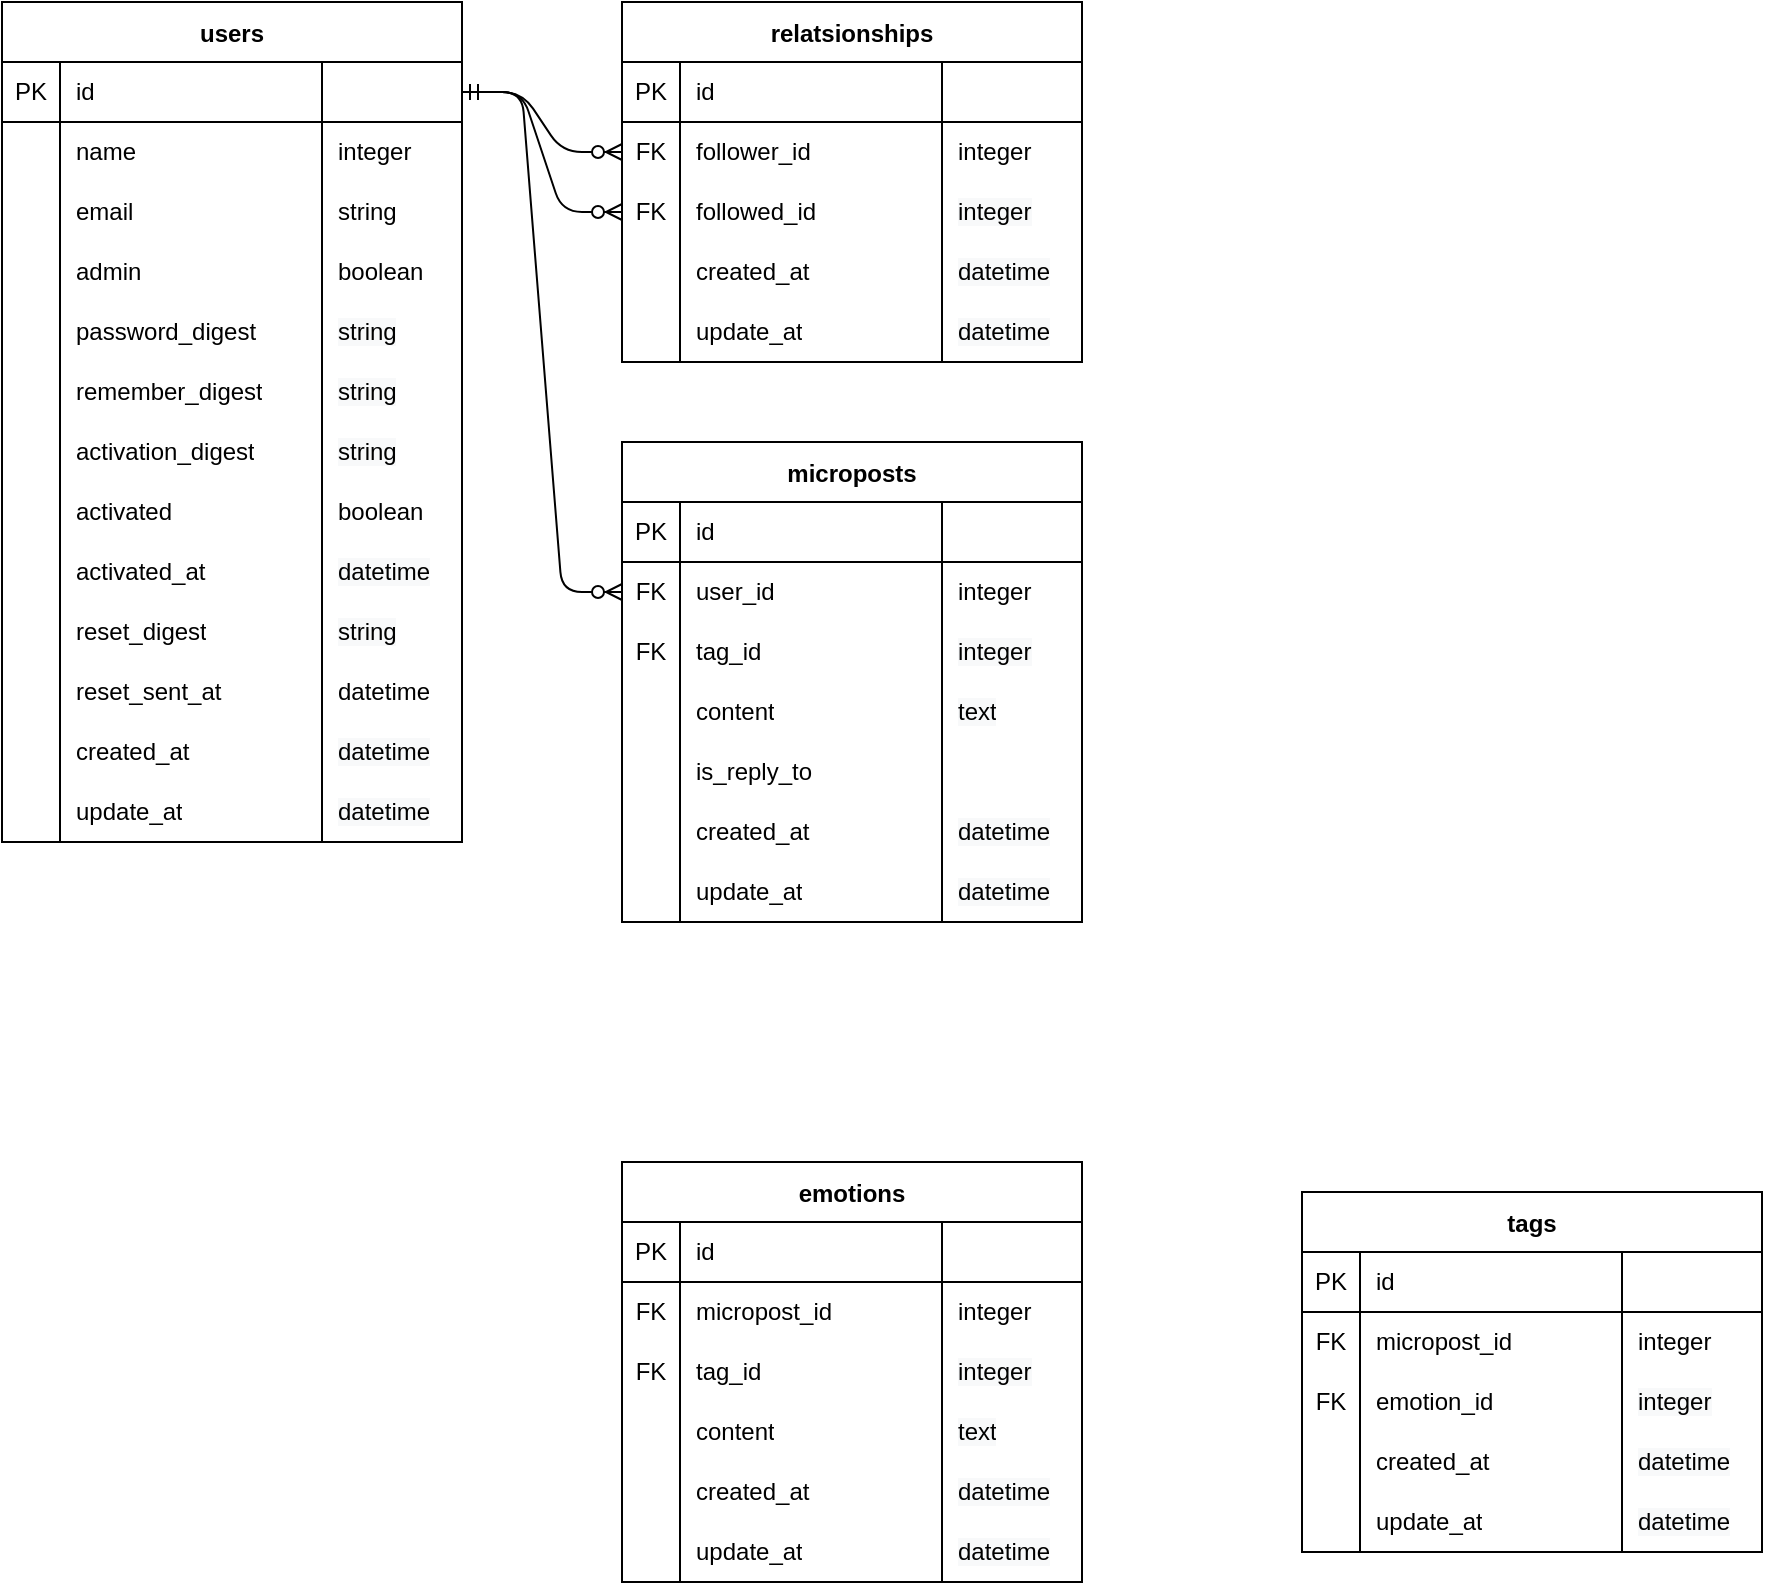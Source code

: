 <mxfile version="15.2.5" type="github">
  <diagram id="C5RBs43oDa-KdzZeNtuy" name="Page-1">
    <mxGraphModel dx="946" dy="614" grid="1" gridSize="10" guides="1" tooltips="1" connect="1" arrows="1" fold="1" page="1" pageScale="1" pageWidth="1600" pageHeight="900" math="0" shadow="0">
      <root>
        <mxCell id="WIyWlLk6GJQsqaUBKTNV-0" />
        <mxCell id="WIyWlLk6GJQsqaUBKTNV-1" parent="WIyWlLk6GJQsqaUBKTNV-0" />
        <mxCell id="iBrmPqQcuPYEzpvfI51Y-0" value="users" style="shape=table;startSize=30;container=1;collapsible=0;childLayout=tableLayout;fixedRows=1;rowLines=0;fontStyle=1;align=center;pointerEvents=1;" parent="WIyWlLk6GJQsqaUBKTNV-1" vertex="1">
          <mxGeometry x="10" y="10" width="230" height="420" as="geometry" />
        </mxCell>
        <mxCell id="iBrmPqQcuPYEzpvfI51Y-1" value="" style="shape=partialRectangle;html=1;whiteSpace=wrap;collapsible=0;dropTarget=0;pointerEvents=1;fillColor=none;top=0;left=0;bottom=1;right=0;points=[[0,0.5],[1,0.5]];portConstraint=eastwest;" parent="iBrmPqQcuPYEzpvfI51Y-0" vertex="1">
          <mxGeometry y="30" width="230" height="30" as="geometry" />
        </mxCell>
        <mxCell id="iBrmPqQcuPYEzpvfI51Y-2" value="PK" style="shape=partialRectangle;html=1;whiteSpace=wrap;connectable=0;fillColor=none;top=0;left=0;bottom=0;right=0;overflow=hidden;pointerEvents=1;" parent="iBrmPqQcuPYEzpvfI51Y-1" vertex="1">
          <mxGeometry width="29" height="30" as="geometry" />
        </mxCell>
        <mxCell id="iBrmPqQcuPYEzpvfI51Y-3" value="id" style="shape=partialRectangle;html=1;whiteSpace=wrap;connectable=0;fillColor=none;top=0;left=0;bottom=0;right=0;align=left;spacingLeft=6;overflow=hidden;pointerEvents=1;" parent="iBrmPqQcuPYEzpvfI51Y-1" vertex="1">
          <mxGeometry x="29" width="131" height="30" as="geometry" />
        </mxCell>
        <mxCell id="iBrmPqQcuPYEzpvfI51Y-53" style="shape=partialRectangle;html=1;whiteSpace=wrap;connectable=0;fillColor=none;top=0;left=0;bottom=0;right=0;align=left;spacingLeft=6;overflow=hidden;pointerEvents=1;" parent="iBrmPqQcuPYEzpvfI51Y-1" vertex="1">
          <mxGeometry x="160" width="70" height="30" as="geometry" />
        </mxCell>
        <mxCell id="iBrmPqQcuPYEzpvfI51Y-4" value="" style="shape=partialRectangle;html=1;whiteSpace=wrap;collapsible=0;dropTarget=0;pointerEvents=1;fillColor=none;top=0;left=0;bottom=0;right=0;points=[[0,0.5],[1,0.5]];portConstraint=eastwest;" parent="iBrmPqQcuPYEzpvfI51Y-0" vertex="1">
          <mxGeometry y="60" width="230" height="30" as="geometry" />
        </mxCell>
        <mxCell id="iBrmPqQcuPYEzpvfI51Y-5" value="" style="shape=partialRectangle;html=1;whiteSpace=wrap;connectable=0;fillColor=none;top=0;left=0;bottom=0;right=0;overflow=hidden;pointerEvents=1;" parent="iBrmPqQcuPYEzpvfI51Y-4" vertex="1">
          <mxGeometry width="29" height="30" as="geometry" />
        </mxCell>
        <mxCell id="iBrmPqQcuPYEzpvfI51Y-6" value="name" style="shape=partialRectangle;html=1;whiteSpace=wrap;connectable=0;fillColor=none;top=0;left=0;bottom=0;right=0;align=left;spacingLeft=6;overflow=hidden;pointerEvents=1;" parent="iBrmPqQcuPYEzpvfI51Y-4" vertex="1">
          <mxGeometry x="29" width="131" height="30" as="geometry" />
        </mxCell>
        <mxCell id="iBrmPqQcuPYEzpvfI51Y-54" value="integer" style="shape=partialRectangle;html=1;whiteSpace=wrap;connectable=0;fillColor=none;top=0;left=0;bottom=0;right=0;align=left;spacingLeft=6;overflow=hidden;pointerEvents=1;" parent="iBrmPqQcuPYEzpvfI51Y-4" vertex="1">
          <mxGeometry x="160" width="70" height="30" as="geometry" />
        </mxCell>
        <mxCell id="iBrmPqQcuPYEzpvfI51Y-7" value="" style="shape=partialRectangle;html=1;whiteSpace=wrap;collapsible=0;dropTarget=0;pointerEvents=1;fillColor=none;top=0;left=0;bottom=0;right=0;points=[[0,0.5],[1,0.5]];portConstraint=eastwest;" parent="iBrmPqQcuPYEzpvfI51Y-0" vertex="1">
          <mxGeometry y="90" width="230" height="30" as="geometry" />
        </mxCell>
        <mxCell id="iBrmPqQcuPYEzpvfI51Y-8" value="" style="shape=partialRectangle;html=1;whiteSpace=wrap;connectable=0;fillColor=none;top=0;left=0;bottom=0;right=0;overflow=hidden;pointerEvents=1;" parent="iBrmPqQcuPYEzpvfI51Y-7" vertex="1">
          <mxGeometry width="29" height="30" as="geometry" />
        </mxCell>
        <mxCell id="iBrmPqQcuPYEzpvfI51Y-9" value="email" style="shape=partialRectangle;html=1;whiteSpace=wrap;connectable=0;fillColor=none;top=0;left=0;bottom=0;right=0;align=left;spacingLeft=6;overflow=hidden;pointerEvents=1;" parent="iBrmPqQcuPYEzpvfI51Y-7" vertex="1">
          <mxGeometry x="29" width="131" height="30" as="geometry" />
        </mxCell>
        <mxCell id="iBrmPqQcuPYEzpvfI51Y-55" value="string" style="shape=partialRectangle;html=1;whiteSpace=wrap;connectable=0;fillColor=none;top=0;left=0;bottom=0;right=0;align=left;spacingLeft=6;overflow=hidden;pointerEvents=1;" parent="iBrmPqQcuPYEzpvfI51Y-7" vertex="1">
          <mxGeometry x="160" width="70" height="30" as="geometry" />
        </mxCell>
        <mxCell id="iBrmPqQcuPYEzpvfI51Y-72" value="" style="shape=partialRectangle;html=1;whiteSpace=wrap;collapsible=0;dropTarget=0;pointerEvents=1;fillColor=none;top=0;left=0;bottom=0;right=0;points=[[0,0.5],[1,0.5]];portConstraint=eastwest;" parent="iBrmPqQcuPYEzpvfI51Y-0" vertex="1">
          <mxGeometry y="120" width="230" height="30" as="geometry" />
        </mxCell>
        <mxCell id="iBrmPqQcuPYEzpvfI51Y-73" value="" style="shape=partialRectangle;html=1;whiteSpace=wrap;connectable=0;fillColor=none;top=0;left=0;bottom=0;right=0;overflow=hidden;pointerEvents=1;" parent="iBrmPqQcuPYEzpvfI51Y-72" vertex="1">
          <mxGeometry width="29" height="30" as="geometry" />
        </mxCell>
        <mxCell id="iBrmPqQcuPYEzpvfI51Y-74" value="admin" style="shape=partialRectangle;html=1;whiteSpace=wrap;connectable=0;fillColor=none;top=0;left=0;bottom=0;right=0;align=left;spacingLeft=6;overflow=hidden;pointerEvents=1;" parent="iBrmPqQcuPYEzpvfI51Y-72" vertex="1">
          <mxGeometry x="29" width="131" height="30" as="geometry" />
        </mxCell>
        <mxCell id="iBrmPqQcuPYEzpvfI51Y-75" value="boolean" style="shape=partialRectangle;html=1;whiteSpace=wrap;connectable=0;fillColor=none;top=0;left=0;bottom=0;right=0;align=left;spacingLeft=6;overflow=hidden;pointerEvents=1;" parent="iBrmPqQcuPYEzpvfI51Y-72" vertex="1">
          <mxGeometry x="160" width="70" height="30" as="geometry" />
        </mxCell>
        <mxCell id="iBrmPqQcuPYEzpvfI51Y-13" value="" style="shape=partialRectangle;html=1;whiteSpace=wrap;collapsible=0;dropTarget=0;pointerEvents=1;fillColor=none;top=0;left=0;bottom=0;right=0;points=[[0,0.5],[1,0.5]];portConstraint=eastwest;" parent="iBrmPqQcuPYEzpvfI51Y-0" vertex="1">
          <mxGeometry y="150" width="230" height="30" as="geometry" />
        </mxCell>
        <mxCell id="iBrmPqQcuPYEzpvfI51Y-14" value="" style="shape=partialRectangle;html=1;whiteSpace=wrap;connectable=0;fillColor=none;top=0;left=0;bottom=0;right=0;overflow=hidden;pointerEvents=1;" parent="iBrmPqQcuPYEzpvfI51Y-13" vertex="1">
          <mxGeometry width="29" height="30" as="geometry" />
        </mxCell>
        <mxCell id="iBrmPqQcuPYEzpvfI51Y-15" value="password_digest" style="shape=partialRectangle;html=1;whiteSpace=wrap;connectable=0;fillColor=none;top=0;left=0;bottom=0;right=0;align=left;spacingLeft=6;overflow=hidden;pointerEvents=1;" parent="iBrmPqQcuPYEzpvfI51Y-13" vertex="1">
          <mxGeometry x="29" width="131" height="30" as="geometry" />
        </mxCell>
        <mxCell id="iBrmPqQcuPYEzpvfI51Y-56" value="&lt;meta charset=&quot;utf-8&quot;&gt;&lt;span style=&quot;color: rgb(0, 0, 0); font-family: helvetica; font-size: 12px; font-style: normal; font-weight: 400; letter-spacing: normal; text-align: left; text-indent: 0px; text-transform: none; word-spacing: 0px; background-color: rgb(248, 249, 250); display: inline; float: none;&quot;&gt;string&lt;/span&gt;" style="shape=partialRectangle;html=1;whiteSpace=wrap;connectable=0;fillColor=none;top=0;left=0;bottom=0;right=0;align=left;spacingLeft=6;overflow=hidden;pointerEvents=1;" parent="iBrmPqQcuPYEzpvfI51Y-13" vertex="1">
          <mxGeometry x="160" width="70" height="30" as="geometry" />
        </mxCell>
        <mxCell id="iBrmPqQcuPYEzpvfI51Y-66" value="" style="shape=partialRectangle;html=1;whiteSpace=wrap;collapsible=0;dropTarget=0;pointerEvents=1;fillColor=none;top=0;left=0;bottom=0;right=0;points=[[0,0.5],[1,0.5]];portConstraint=eastwest;" parent="iBrmPqQcuPYEzpvfI51Y-0" vertex="1">
          <mxGeometry y="180" width="230" height="30" as="geometry" />
        </mxCell>
        <mxCell id="iBrmPqQcuPYEzpvfI51Y-67" value="" style="shape=partialRectangle;html=1;whiteSpace=wrap;connectable=0;fillColor=none;top=0;left=0;bottom=0;right=0;overflow=hidden;pointerEvents=1;" parent="iBrmPqQcuPYEzpvfI51Y-66" vertex="1">
          <mxGeometry width="29" height="30" as="geometry" />
        </mxCell>
        <mxCell id="iBrmPqQcuPYEzpvfI51Y-68" value="remember_digest" style="shape=partialRectangle;html=1;whiteSpace=wrap;connectable=0;fillColor=none;top=0;left=0;bottom=0;right=0;align=left;spacingLeft=6;overflow=hidden;pointerEvents=1;" parent="iBrmPqQcuPYEzpvfI51Y-66" vertex="1">
          <mxGeometry x="29" width="131" height="30" as="geometry" />
        </mxCell>
        <mxCell id="iBrmPqQcuPYEzpvfI51Y-69" value="&lt;meta charset=&quot;utf-8&quot;&gt;&lt;span style=&quot;color: rgb(0, 0, 0); font-family: helvetica; font-size: 12px; font-style: normal; font-weight: 400; letter-spacing: normal; text-align: left; text-indent: 0px; text-transform: none; word-spacing: 0px; background-color: rgb(248, 249, 250); display: inline; float: none;&quot;&gt;string&lt;/span&gt;" style="shape=partialRectangle;html=1;whiteSpace=wrap;connectable=0;fillColor=none;top=0;left=0;bottom=0;right=0;align=left;spacingLeft=6;overflow=hidden;pointerEvents=1;" parent="iBrmPqQcuPYEzpvfI51Y-66" vertex="1">
          <mxGeometry x="160" width="70" height="30" as="geometry" />
        </mxCell>
        <mxCell id="iBrmPqQcuPYEzpvfI51Y-16" value="" style="shape=partialRectangle;html=1;whiteSpace=wrap;collapsible=0;dropTarget=0;pointerEvents=1;fillColor=none;top=0;left=0;bottom=0;right=0;points=[[0,0.5],[1,0.5]];portConstraint=eastwest;" parent="iBrmPqQcuPYEzpvfI51Y-0" vertex="1">
          <mxGeometry y="210" width="230" height="30" as="geometry" />
        </mxCell>
        <mxCell id="iBrmPqQcuPYEzpvfI51Y-17" value="" style="shape=partialRectangle;html=1;whiteSpace=wrap;connectable=0;fillColor=none;top=0;left=0;bottom=0;right=0;overflow=hidden;pointerEvents=1;" parent="iBrmPqQcuPYEzpvfI51Y-16" vertex="1">
          <mxGeometry width="29" height="30" as="geometry" />
        </mxCell>
        <mxCell id="iBrmPqQcuPYEzpvfI51Y-18" value="activation_digest" style="shape=partialRectangle;html=1;whiteSpace=wrap;connectable=0;fillColor=none;top=0;left=0;bottom=0;right=0;align=left;spacingLeft=6;overflow=hidden;pointerEvents=1;" parent="iBrmPqQcuPYEzpvfI51Y-16" vertex="1">
          <mxGeometry x="29" width="131" height="30" as="geometry" />
        </mxCell>
        <mxCell id="iBrmPqQcuPYEzpvfI51Y-59" value="&lt;meta charset=&quot;utf-8&quot;&gt;&lt;span style=&quot;color: rgb(0, 0, 0); font-family: helvetica; font-size: 12px; font-style: normal; font-weight: 400; letter-spacing: normal; text-align: left; text-indent: 0px; text-transform: none; word-spacing: 0px; background-color: rgb(248, 249, 250); display: inline; float: none;&quot;&gt;string&lt;/span&gt;" style="shape=partialRectangle;html=1;whiteSpace=wrap;connectable=0;fillColor=none;top=0;left=0;bottom=0;right=0;align=left;spacingLeft=6;overflow=hidden;pointerEvents=1;" parent="iBrmPqQcuPYEzpvfI51Y-16" vertex="1">
          <mxGeometry x="160" width="70" height="30" as="geometry" />
        </mxCell>
        <mxCell id="iBrmPqQcuPYEzpvfI51Y-22" value="" style="shape=partialRectangle;html=1;whiteSpace=wrap;collapsible=0;dropTarget=0;pointerEvents=1;fillColor=none;top=0;left=0;bottom=0;right=0;points=[[0,0.5],[1,0.5]];portConstraint=eastwest;" parent="iBrmPqQcuPYEzpvfI51Y-0" vertex="1">
          <mxGeometry y="240" width="230" height="30" as="geometry" />
        </mxCell>
        <mxCell id="iBrmPqQcuPYEzpvfI51Y-23" value="" style="shape=partialRectangle;html=1;whiteSpace=wrap;connectable=0;fillColor=none;top=0;left=0;bottom=0;right=0;overflow=hidden;pointerEvents=1;" parent="iBrmPqQcuPYEzpvfI51Y-22" vertex="1">
          <mxGeometry width="29" height="30" as="geometry" />
        </mxCell>
        <mxCell id="iBrmPqQcuPYEzpvfI51Y-24" value="activated" style="shape=partialRectangle;html=1;whiteSpace=wrap;connectable=0;fillColor=none;top=0;left=0;bottom=0;right=0;align=left;spacingLeft=6;overflow=hidden;pointerEvents=1;" parent="iBrmPqQcuPYEzpvfI51Y-22" vertex="1">
          <mxGeometry x="29" width="131" height="30" as="geometry" />
        </mxCell>
        <mxCell id="iBrmPqQcuPYEzpvfI51Y-60" value="boolean" style="shape=partialRectangle;html=1;whiteSpace=wrap;connectable=0;fillColor=none;top=0;left=0;bottom=0;right=0;align=left;spacingLeft=6;overflow=hidden;pointerEvents=1;" parent="iBrmPqQcuPYEzpvfI51Y-22" vertex="1">
          <mxGeometry x="160" width="70" height="30" as="geometry" />
        </mxCell>
        <mxCell id="iBrmPqQcuPYEzpvfI51Y-25" value="" style="shape=partialRectangle;html=1;whiteSpace=wrap;collapsible=0;dropTarget=0;pointerEvents=1;fillColor=none;top=0;left=0;bottom=0;right=0;points=[[0,0.5],[1,0.5]];portConstraint=eastwest;" parent="iBrmPqQcuPYEzpvfI51Y-0" vertex="1">
          <mxGeometry y="270" width="230" height="30" as="geometry" />
        </mxCell>
        <mxCell id="iBrmPqQcuPYEzpvfI51Y-26" value="" style="shape=partialRectangle;html=1;whiteSpace=wrap;connectable=0;fillColor=none;top=0;left=0;bottom=0;right=0;overflow=hidden;pointerEvents=1;" parent="iBrmPqQcuPYEzpvfI51Y-25" vertex="1">
          <mxGeometry width="29" height="30" as="geometry" />
        </mxCell>
        <mxCell id="iBrmPqQcuPYEzpvfI51Y-27" value="activated_at" style="shape=partialRectangle;html=1;whiteSpace=wrap;connectable=0;fillColor=none;top=0;left=0;bottom=0;right=0;align=left;spacingLeft=6;overflow=hidden;pointerEvents=1;" parent="iBrmPqQcuPYEzpvfI51Y-25" vertex="1">
          <mxGeometry x="29" width="131" height="30" as="geometry" />
        </mxCell>
        <mxCell id="iBrmPqQcuPYEzpvfI51Y-61" value="&lt;meta charset=&quot;utf-8&quot;&gt;&lt;span style=&quot;color: rgb(0, 0, 0); font-family: helvetica; font-size: 12px; font-style: normal; font-weight: 400; letter-spacing: normal; text-align: left; text-indent: 0px; text-transform: none; word-spacing: 0px; background-color: rgb(248, 249, 250); display: inline; float: none;&quot;&gt;datetime&lt;/span&gt;" style="shape=partialRectangle;html=1;whiteSpace=wrap;connectable=0;fillColor=none;top=0;left=0;bottom=0;right=0;align=left;spacingLeft=6;overflow=hidden;pointerEvents=1;" parent="iBrmPqQcuPYEzpvfI51Y-25" vertex="1">
          <mxGeometry x="160" width="70" height="30" as="geometry" />
        </mxCell>
        <mxCell id="iBrmPqQcuPYEzpvfI51Y-19" value="" style="shape=partialRectangle;html=1;whiteSpace=wrap;collapsible=0;dropTarget=0;pointerEvents=1;fillColor=none;top=0;left=0;bottom=0;right=0;points=[[0,0.5],[1,0.5]];portConstraint=eastwest;" parent="iBrmPqQcuPYEzpvfI51Y-0" vertex="1">
          <mxGeometry y="300" width="230" height="30" as="geometry" />
        </mxCell>
        <mxCell id="iBrmPqQcuPYEzpvfI51Y-20" value="" style="shape=partialRectangle;html=1;whiteSpace=wrap;connectable=0;fillColor=none;top=0;left=0;bottom=0;right=0;overflow=hidden;pointerEvents=1;" parent="iBrmPqQcuPYEzpvfI51Y-19" vertex="1">
          <mxGeometry width="29" height="30" as="geometry" />
        </mxCell>
        <mxCell id="iBrmPqQcuPYEzpvfI51Y-21" value="reset_digest" style="shape=partialRectangle;html=1;whiteSpace=wrap;connectable=0;fillColor=none;top=0;left=0;bottom=0;right=0;align=left;spacingLeft=6;overflow=hidden;pointerEvents=1;" parent="iBrmPqQcuPYEzpvfI51Y-19" vertex="1">
          <mxGeometry x="29" width="131" height="30" as="geometry" />
        </mxCell>
        <mxCell id="iBrmPqQcuPYEzpvfI51Y-57" value="&lt;meta charset=&quot;utf-8&quot;&gt;&lt;span style=&quot;color: rgb(0, 0, 0); font-family: helvetica; font-size: 12px; font-style: normal; font-weight: 400; letter-spacing: normal; text-align: left; text-indent: 0px; text-transform: none; word-spacing: 0px; background-color: rgb(248, 249, 250); display: inline; float: none;&quot;&gt;string&lt;/span&gt;" style="shape=partialRectangle;html=1;whiteSpace=wrap;connectable=0;fillColor=none;top=0;left=0;bottom=0;right=0;align=left;spacingLeft=6;overflow=hidden;pointerEvents=1;" parent="iBrmPqQcuPYEzpvfI51Y-19" vertex="1">
          <mxGeometry x="160" width="70" height="30" as="geometry" />
        </mxCell>
        <mxCell id="iBrmPqQcuPYEzpvfI51Y-10" value="" style="shape=partialRectangle;html=1;whiteSpace=wrap;collapsible=0;dropTarget=0;pointerEvents=1;fillColor=none;top=0;left=0;bottom=0;right=0;points=[[0,0.5],[1,0.5]];portConstraint=eastwest;" parent="iBrmPqQcuPYEzpvfI51Y-0" vertex="1">
          <mxGeometry y="330" width="230" height="30" as="geometry" />
        </mxCell>
        <mxCell id="iBrmPqQcuPYEzpvfI51Y-11" value="" style="shape=partialRectangle;html=1;whiteSpace=wrap;connectable=0;fillColor=none;top=0;left=0;bottom=0;right=0;overflow=hidden;pointerEvents=1;" parent="iBrmPqQcuPYEzpvfI51Y-10" vertex="1">
          <mxGeometry width="29" height="30" as="geometry" />
        </mxCell>
        <mxCell id="iBrmPqQcuPYEzpvfI51Y-12" value="reset_sent_at" style="shape=partialRectangle;html=1;whiteSpace=wrap;connectable=0;fillColor=none;top=0;left=0;bottom=0;right=0;align=left;spacingLeft=6;overflow=hidden;pointerEvents=1;" parent="iBrmPqQcuPYEzpvfI51Y-10" vertex="1">
          <mxGeometry x="29" width="131" height="30" as="geometry" />
        </mxCell>
        <mxCell id="iBrmPqQcuPYEzpvfI51Y-58" value="datetime" style="shape=partialRectangle;html=1;whiteSpace=wrap;connectable=0;fillColor=none;top=0;left=0;bottom=0;right=0;align=left;spacingLeft=6;overflow=hidden;pointerEvents=1;" parent="iBrmPqQcuPYEzpvfI51Y-10" vertex="1">
          <mxGeometry x="160" width="70" height="30" as="geometry" />
        </mxCell>
        <mxCell id="iBrmPqQcuPYEzpvfI51Y-28" value="" style="shape=partialRectangle;html=1;whiteSpace=wrap;collapsible=0;dropTarget=0;pointerEvents=1;fillColor=none;top=0;left=0;bottom=0;right=0;points=[[0,0.5],[1,0.5]];portConstraint=eastwest;" parent="iBrmPqQcuPYEzpvfI51Y-0" vertex="1">
          <mxGeometry y="360" width="230" height="30" as="geometry" />
        </mxCell>
        <mxCell id="iBrmPqQcuPYEzpvfI51Y-29" value="" style="shape=partialRectangle;html=1;whiteSpace=wrap;connectable=0;fillColor=none;top=0;left=0;bottom=0;right=0;overflow=hidden;pointerEvents=1;" parent="iBrmPqQcuPYEzpvfI51Y-28" vertex="1">
          <mxGeometry width="29" height="30" as="geometry" />
        </mxCell>
        <mxCell id="iBrmPqQcuPYEzpvfI51Y-30" value="created_at" style="shape=partialRectangle;html=1;whiteSpace=wrap;connectable=0;fillColor=none;top=0;left=0;bottom=0;right=0;align=left;spacingLeft=6;overflow=hidden;pointerEvents=1;" parent="iBrmPqQcuPYEzpvfI51Y-28" vertex="1">
          <mxGeometry x="29" width="131" height="30" as="geometry" />
        </mxCell>
        <mxCell id="iBrmPqQcuPYEzpvfI51Y-62" value="&lt;meta charset=&quot;utf-8&quot;&gt;&lt;span style=&quot;color: rgb(0, 0, 0); font-family: helvetica; font-size: 12px; font-style: normal; font-weight: 400; letter-spacing: normal; text-align: left; text-indent: 0px; text-transform: none; word-spacing: 0px; background-color: rgb(248, 249, 250); display: inline; float: none;&quot;&gt;datetime&lt;/span&gt;" style="shape=partialRectangle;html=1;whiteSpace=wrap;connectable=0;fillColor=none;top=0;left=0;bottom=0;right=0;align=left;spacingLeft=6;overflow=hidden;pointerEvents=1;" parent="iBrmPqQcuPYEzpvfI51Y-28" vertex="1">
          <mxGeometry x="160" width="70" height="30" as="geometry" />
        </mxCell>
        <mxCell id="iBrmPqQcuPYEzpvfI51Y-31" value="" style="shape=partialRectangle;html=1;whiteSpace=wrap;collapsible=0;dropTarget=0;pointerEvents=1;fillColor=none;top=0;left=0;bottom=0;right=0;points=[[0,0.5],[1,0.5]];portConstraint=eastwest;" parent="iBrmPqQcuPYEzpvfI51Y-0" vertex="1">
          <mxGeometry y="390" width="230" height="30" as="geometry" />
        </mxCell>
        <mxCell id="iBrmPqQcuPYEzpvfI51Y-32" value="" style="shape=partialRectangle;html=1;whiteSpace=wrap;connectable=0;fillColor=none;top=0;left=0;bottom=0;right=0;overflow=hidden;pointerEvents=1;" parent="iBrmPqQcuPYEzpvfI51Y-31" vertex="1">
          <mxGeometry width="29" height="30" as="geometry" />
        </mxCell>
        <mxCell id="iBrmPqQcuPYEzpvfI51Y-33" value="update_at" style="shape=partialRectangle;html=1;whiteSpace=wrap;connectable=0;fillColor=none;top=0;left=0;bottom=0;right=0;align=left;spacingLeft=6;overflow=hidden;pointerEvents=1;" parent="iBrmPqQcuPYEzpvfI51Y-31" vertex="1">
          <mxGeometry x="29" width="131" height="30" as="geometry" />
        </mxCell>
        <mxCell id="iBrmPqQcuPYEzpvfI51Y-63" value="&lt;meta charset=&quot;utf-8&quot;&gt;&lt;span style=&quot;color: rgb(0, 0, 0); font-family: helvetica; font-size: 12px; font-style: normal; font-weight: 400; letter-spacing: normal; text-align: left; text-indent: 0px; text-transform: none; word-spacing: 0px; background-color: rgb(248, 249, 250); display: inline; float: none;&quot;&gt;datetime&lt;/span&gt;" style="shape=partialRectangle;html=1;whiteSpace=wrap;connectable=0;fillColor=none;top=0;left=0;bottom=0;right=0;align=left;spacingLeft=6;overflow=hidden;pointerEvents=1;" parent="iBrmPqQcuPYEzpvfI51Y-31" vertex="1">
          <mxGeometry x="160" width="70" height="30" as="geometry" />
        </mxCell>
        <mxCell id="iBrmPqQcuPYEzpvfI51Y-76" value="relatsionships" style="shape=table;startSize=30;container=1;collapsible=0;childLayout=tableLayout;fixedRows=1;rowLines=0;fontStyle=1;align=center;pointerEvents=1;" parent="WIyWlLk6GJQsqaUBKTNV-1" vertex="1">
          <mxGeometry x="320" y="10" width="230" height="180" as="geometry" />
        </mxCell>
        <mxCell id="iBrmPqQcuPYEzpvfI51Y-77" value="" style="shape=partialRectangle;html=1;whiteSpace=wrap;collapsible=0;dropTarget=0;pointerEvents=1;fillColor=none;top=0;left=0;bottom=1;right=0;points=[[0,0.5],[1,0.5]];portConstraint=eastwest;" parent="iBrmPqQcuPYEzpvfI51Y-76" vertex="1">
          <mxGeometry y="30" width="230" height="30" as="geometry" />
        </mxCell>
        <mxCell id="iBrmPqQcuPYEzpvfI51Y-78" value="PK" style="shape=partialRectangle;html=1;whiteSpace=wrap;connectable=0;fillColor=none;top=0;left=0;bottom=0;right=0;overflow=hidden;pointerEvents=1;" parent="iBrmPqQcuPYEzpvfI51Y-77" vertex="1">
          <mxGeometry width="29" height="30" as="geometry" />
        </mxCell>
        <mxCell id="iBrmPqQcuPYEzpvfI51Y-79" value="id" style="shape=partialRectangle;html=1;whiteSpace=wrap;connectable=0;fillColor=none;top=0;left=0;bottom=0;right=0;align=left;spacingLeft=6;overflow=hidden;pointerEvents=1;" parent="iBrmPqQcuPYEzpvfI51Y-77" vertex="1">
          <mxGeometry x="29" width="131" height="30" as="geometry" />
        </mxCell>
        <mxCell id="iBrmPqQcuPYEzpvfI51Y-80" style="shape=partialRectangle;html=1;whiteSpace=wrap;connectable=0;fillColor=none;top=0;left=0;bottom=0;right=0;align=left;spacingLeft=6;overflow=hidden;pointerEvents=1;" parent="iBrmPqQcuPYEzpvfI51Y-77" vertex="1">
          <mxGeometry x="160" width="70" height="30" as="geometry" />
        </mxCell>
        <mxCell id="iBrmPqQcuPYEzpvfI51Y-81" value="" style="shape=partialRectangle;html=1;whiteSpace=wrap;collapsible=0;dropTarget=0;pointerEvents=1;fillColor=none;top=0;left=0;bottom=0;right=0;points=[[0,0.5],[1,0.5]];portConstraint=eastwest;" parent="iBrmPqQcuPYEzpvfI51Y-76" vertex="1">
          <mxGeometry y="60" width="230" height="30" as="geometry" />
        </mxCell>
        <mxCell id="iBrmPqQcuPYEzpvfI51Y-82" value="FK" style="shape=partialRectangle;html=1;whiteSpace=wrap;connectable=0;fillColor=none;top=0;left=0;bottom=0;right=0;overflow=hidden;pointerEvents=1;" parent="iBrmPqQcuPYEzpvfI51Y-81" vertex="1">
          <mxGeometry width="29" height="30" as="geometry" />
        </mxCell>
        <mxCell id="iBrmPqQcuPYEzpvfI51Y-83" value="follower_id" style="shape=partialRectangle;html=1;whiteSpace=wrap;connectable=0;fillColor=none;top=0;left=0;bottom=0;right=0;align=left;spacingLeft=6;overflow=hidden;pointerEvents=1;" parent="iBrmPqQcuPYEzpvfI51Y-81" vertex="1">
          <mxGeometry x="29" width="131" height="30" as="geometry" />
        </mxCell>
        <mxCell id="iBrmPqQcuPYEzpvfI51Y-84" value="integer" style="shape=partialRectangle;html=1;whiteSpace=wrap;connectable=0;fillColor=none;top=0;left=0;bottom=0;right=0;align=left;spacingLeft=6;overflow=hidden;pointerEvents=1;" parent="iBrmPqQcuPYEzpvfI51Y-81" vertex="1">
          <mxGeometry x="160" width="70" height="30" as="geometry" />
        </mxCell>
        <mxCell id="iBrmPqQcuPYEzpvfI51Y-85" value="" style="shape=partialRectangle;html=1;whiteSpace=wrap;collapsible=0;dropTarget=0;pointerEvents=1;fillColor=none;top=0;left=0;bottom=0;right=0;points=[[0,0.5],[1,0.5]];portConstraint=eastwest;" parent="iBrmPqQcuPYEzpvfI51Y-76" vertex="1">
          <mxGeometry y="90" width="230" height="30" as="geometry" />
        </mxCell>
        <mxCell id="iBrmPqQcuPYEzpvfI51Y-86" value="FK" style="shape=partialRectangle;html=1;whiteSpace=wrap;connectable=0;fillColor=none;top=0;left=0;bottom=0;right=0;overflow=hidden;pointerEvents=1;" parent="iBrmPqQcuPYEzpvfI51Y-85" vertex="1">
          <mxGeometry width="29" height="30" as="geometry" />
        </mxCell>
        <mxCell id="iBrmPqQcuPYEzpvfI51Y-87" value="followed_id" style="shape=partialRectangle;html=1;whiteSpace=wrap;connectable=0;fillColor=none;top=0;left=0;bottom=0;right=0;align=left;spacingLeft=6;overflow=hidden;pointerEvents=1;" parent="iBrmPqQcuPYEzpvfI51Y-85" vertex="1">
          <mxGeometry x="29" width="131" height="30" as="geometry" />
        </mxCell>
        <mxCell id="iBrmPqQcuPYEzpvfI51Y-88" value="&lt;meta charset=&quot;utf-8&quot;&gt;&lt;span style=&quot;color: rgb(0, 0, 0); font-family: helvetica; font-size: 12px; font-style: normal; font-weight: 400; letter-spacing: normal; text-align: left; text-indent: 0px; text-transform: none; word-spacing: 0px; background-color: rgb(248, 249, 250); display: inline; float: none;&quot;&gt;integer&lt;/span&gt;" style="shape=partialRectangle;html=1;whiteSpace=wrap;connectable=0;fillColor=none;top=0;left=0;bottom=0;right=0;align=left;spacingLeft=6;overflow=hidden;pointerEvents=1;" parent="iBrmPqQcuPYEzpvfI51Y-85" vertex="1">
          <mxGeometry x="160" width="70" height="30" as="geometry" />
        </mxCell>
        <mxCell id="iBrmPqQcuPYEzpvfI51Y-121" value="" style="shape=partialRectangle;html=1;whiteSpace=wrap;collapsible=0;dropTarget=0;pointerEvents=1;fillColor=none;top=0;left=0;bottom=0;right=0;points=[[0,0.5],[1,0.5]];portConstraint=eastwest;" parent="iBrmPqQcuPYEzpvfI51Y-76" vertex="1">
          <mxGeometry y="120" width="230" height="30" as="geometry" />
        </mxCell>
        <mxCell id="iBrmPqQcuPYEzpvfI51Y-122" value="" style="shape=partialRectangle;html=1;whiteSpace=wrap;connectable=0;fillColor=none;top=0;left=0;bottom=0;right=0;overflow=hidden;pointerEvents=1;" parent="iBrmPqQcuPYEzpvfI51Y-121" vertex="1">
          <mxGeometry width="29" height="30" as="geometry" />
        </mxCell>
        <mxCell id="iBrmPqQcuPYEzpvfI51Y-123" value="created_at" style="shape=partialRectangle;html=1;whiteSpace=wrap;connectable=0;fillColor=none;top=0;left=0;bottom=0;right=0;align=left;spacingLeft=6;overflow=hidden;pointerEvents=1;" parent="iBrmPqQcuPYEzpvfI51Y-121" vertex="1">
          <mxGeometry x="29" width="131" height="30" as="geometry" />
        </mxCell>
        <mxCell id="iBrmPqQcuPYEzpvfI51Y-124" value="&lt;meta charset=&quot;utf-8&quot;&gt;&lt;span style=&quot;color: rgb(0, 0, 0); font-family: helvetica; font-size: 12px; font-style: normal; font-weight: 400; letter-spacing: normal; text-align: left; text-indent: 0px; text-transform: none; word-spacing: 0px; background-color: rgb(248, 249, 250); display: inline; float: none;&quot;&gt;datetime&lt;/span&gt;" style="shape=partialRectangle;html=1;whiteSpace=wrap;connectable=0;fillColor=none;top=0;left=0;bottom=0;right=0;align=left;spacingLeft=6;overflow=hidden;pointerEvents=1;" parent="iBrmPqQcuPYEzpvfI51Y-121" vertex="1">
          <mxGeometry x="160" width="70" height="30" as="geometry" />
        </mxCell>
        <mxCell id="iBrmPqQcuPYEzpvfI51Y-125" value="" style="shape=partialRectangle;html=1;whiteSpace=wrap;collapsible=0;dropTarget=0;pointerEvents=1;fillColor=none;top=0;left=0;bottom=0;right=0;points=[[0,0.5],[1,0.5]];portConstraint=eastwest;" parent="iBrmPqQcuPYEzpvfI51Y-76" vertex="1">
          <mxGeometry y="150" width="230" height="30" as="geometry" />
        </mxCell>
        <mxCell id="iBrmPqQcuPYEzpvfI51Y-126" value="" style="shape=partialRectangle;html=1;whiteSpace=wrap;connectable=0;fillColor=none;top=0;left=0;bottom=0;right=0;overflow=hidden;pointerEvents=1;" parent="iBrmPqQcuPYEzpvfI51Y-125" vertex="1">
          <mxGeometry width="29" height="30" as="geometry" />
        </mxCell>
        <mxCell id="iBrmPqQcuPYEzpvfI51Y-127" value="update_at" style="shape=partialRectangle;html=1;whiteSpace=wrap;connectable=0;fillColor=none;top=0;left=0;bottom=0;right=0;align=left;spacingLeft=6;overflow=hidden;pointerEvents=1;" parent="iBrmPqQcuPYEzpvfI51Y-125" vertex="1">
          <mxGeometry x="29" width="131" height="30" as="geometry" />
        </mxCell>
        <mxCell id="iBrmPqQcuPYEzpvfI51Y-128" value="&lt;meta charset=&quot;utf-8&quot;&gt;&lt;span style=&quot;color: rgb(0, 0, 0); font-family: helvetica; font-size: 12px; font-style: normal; font-weight: 400; letter-spacing: normal; text-align: left; text-indent: 0px; text-transform: none; word-spacing: 0px; background-color: rgb(248, 249, 250); display: inline; float: none;&quot;&gt;datetime&lt;/span&gt;" style="shape=partialRectangle;html=1;whiteSpace=wrap;connectable=0;fillColor=none;top=0;left=0;bottom=0;right=0;align=left;spacingLeft=6;overflow=hidden;pointerEvents=1;" parent="iBrmPqQcuPYEzpvfI51Y-125" vertex="1">
          <mxGeometry x="160" width="70" height="30" as="geometry" />
        </mxCell>
        <mxCell id="iBrmPqQcuPYEzpvfI51Y-133" value="microposts" style="shape=table;startSize=30;container=1;collapsible=0;childLayout=tableLayout;fixedRows=1;rowLines=0;fontStyle=1;align=center;pointerEvents=1;" parent="WIyWlLk6GJQsqaUBKTNV-1" vertex="1">
          <mxGeometry x="320" y="230" width="230" height="240" as="geometry" />
        </mxCell>
        <mxCell id="iBrmPqQcuPYEzpvfI51Y-134" value="" style="shape=partialRectangle;html=1;whiteSpace=wrap;collapsible=0;dropTarget=0;pointerEvents=1;fillColor=none;top=0;left=0;bottom=1;right=0;points=[[0,0.5],[1,0.5]];portConstraint=eastwest;" parent="iBrmPqQcuPYEzpvfI51Y-133" vertex="1">
          <mxGeometry y="30" width="230" height="30" as="geometry" />
        </mxCell>
        <mxCell id="iBrmPqQcuPYEzpvfI51Y-135" value="PK" style="shape=partialRectangle;html=1;whiteSpace=wrap;connectable=0;fillColor=none;top=0;left=0;bottom=0;right=0;overflow=hidden;pointerEvents=1;" parent="iBrmPqQcuPYEzpvfI51Y-134" vertex="1">
          <mxGeometry width="29" height="30" as="geometry" />
        </mxCell>
        <mxCell id="iBrmPqQcuPYEzpvfI51Y-136" value="id" style="shape=partialRectangle;html=1;whiteSpace=wrap;connectable=0;fillColor=none;top=0;left=0;bottom=0;right=0;align=left;spacingLeft=6;overflow=hidden;pointerEvents=1;" parent="iBrmPqQcuPYEzpvfI51Y-134" vertex="1">
          <mxGeometry x="29" width="131" height="30" as="geometry" />
        </mxCell>
        <mxCell id="iBrmPqQcuPYEzpvfI51Y-137" style="shape=partialRectangle;html=1;whiteSpace=wrap;connectable=0;fillColor=none;top=0;left=0;bottom=0;right=0;align=left;spacingLeft=6;overflow=hidden;pointerEvents=1;" parent="iBrmPqQcuPYEzpvfI51Y-134" vertex="1">
          <mxGeometry x="160" width="70" height="30" as="geometry" />
        </mxCell>
        <mxCell id="iBrmPqQcuPYEzpvfI51Y-138" value="" style="shape=partialRectangle;html=1;whiteSpace=wrap;collapsible=0;dropTarget=0;pointerEvents=1;fillColor=none;top=0;left=0;bottom=0;right=0;points=[[0,0.5],[1,0.5]];portConstraint=eastwest;" parent="iBrmPqQcuPYEzpvfI51Y-133" vertex="1">
          <mxGeometry y="60" width="230" height="30" as="geometry" />
        </mxCell>
        <mxCell id="iBrmPqQcuPYEzpvfI51Y-139" value="FK" style="shape=partialRectangle;html=1;whiteSpace=wrap;connectable=0;fillColor=none;top=0;left=0;bottom=0;right=0;overflow=hidden;pointerEvents=1;" parent="iBrmPqQcuPYEzpvfI51Y-138" vertex="1">
          <mxGeometry width="29" height="30" as="geometry" />
        </mxCell>
        <mxCell id="iBrmPqQcuPYEzpvfI51Y-140" value="user_id" style="shape=partialRectangle;html=1;whiteSpace=wrap;connectable=0;fillColor=none;top=0;left=0;bottom=0;right=0;align=left;spacingLeft=6;overflow=hidden;pointerEvents=1;" parent="iBrmPqQcuPYEzpvfI51Y-138" vertex="1">
          <mxGeometry x="29" width="131" height="30" as="geometry" />
        </mxCell>
        <mxCell id="iBrmPqQcuPYEzpvfI51Y-141" value="integer" style="shape=partialRectangle;html=1;whiteSpace=wrap;connectable=0;fillColor=none;top=0;left=0;bottom=0;right=0;align=left;spacingLeft=6;overflow=hidden;pointerEvents=1;" parent="iBrmPqQcuPYEzpvfI51Y-138" vertex="1">
          <mxGeometry x="160" width="70" height="30" as="geometry" />
        </mxCell>
        <mxCell id="iBrmPqQcuPYEzpvfI51Y-142" value="" style="shape=partialRectangle;html=1;whiteSpace=wrap;collapsible=0;dropTarget=0;pointerEvents=1;fillColor=none;top=0;left=0;bottom=0;right=0;points=[[0,0.5],[1,0.5]];portConstraint=eastwest;" parent="iBrmPqQcuPYEzpvfI51Y-133" vertex="1">
          <mxGeometry y="90" width="230" height="30" as="geometry" />
        </mxCell>
        <mxCell id="iBrmPqQcuPYEzpvfI51Y-143" value="FK" style="shape=partialRectangle;html=1;whiteSpace=wrap;connectable=0;fillColor=none;top=0;left=0;bottom=0;right=0;overflow=hidden;pointerEvents=1;" parent="iBrmPqQcuPYEzpvfI51Y-142" vertex="1">
          <mxGeometry width="29" height="30" as="geometry" />
        </mxCell>
        <mxCell id="iBrmPqQcuPYEzpvfI51Y-144" value="tag_id" style="shape=partialRectangle;html=1;whiteSpace=wrap;connectable=0;fillColor=none;top=0;left=0;bottom=0;right=0;align=left;spacingLeft=6;overflow=hidden;pointerEvents=1;" parent="iBrmPqQcuPYEzpvfI51Y-142" vertex="1">
          <mxGeometry x="29" width="131" height="30" as="geometry" />
        </mxCell>
        <mxCell id="iBrmPqQcuPYEzpvfI51Y-145" value="&lt;meta charset=&quot;utf-8&quot;&gt;&lt;span style=&quot;color: rgb(0, 0, 0); font-family: helvetica; font-size: 12px; font-style: normal; font-weight: 400; letter-spacing: normal; text-align: left; text-indent: 0px; text-transform: none; word-spacing: 0px; background-color: rgb(248, 249, 250); display: inline; float: none;&quot;&gt;integer&lt;/span&gt;" style="shape=partialRectangle;html=1;whiteSpace=wrap;connectable=0;fillColor=none;top=0;left=0;bottom=0;right=0;align=left;spacingLeft=6;overflow=hidden;pointerEvents=1;" parent="iBrmPqQcuPYEzpvfI51Y-142" vertex="1">
          <mxGeometry x="160" width="70" height="30" as="geometry" />
        </mxCell>
        <mxCell id="iBrmPqQcuPYEzpvfI51Y-159" value="" style="shape=partialRectangle;html=1;whiteSpace=wrap;collapsible=0;dropTarget=0;pointerEvents=1;fillColor=none;top=0;left=0;bottom=0;right=0;points=[[0,0.5],[1,0.5]];portConstraint=eastwest;" parent="iBrmPqQcuPYEzpvfI51Y-133" vertex="1">
          <mxGeometry y="120" width="230" height="30" as="geometry" />
        </mxCell>
        <mxCell id="iBrmPqQcuPYEzpvfI51Y-160" value="" style="shape=partialRectangle;html=1;whiteSpace=wrap;connectable=0;fillColor=none;top=0;left=0;bottom=0;right=0;overflow=hidden;pointerEvents=1;" parent="iBrmPqQcuPYEzpvfI51Y-159" vertex="1">
          <mxGeometry width="29" height="30" as="geometry" />
        </mxCell>
        <mxCell id="iBrmPqQcuPYEzpvfI51Y-161" value="content" style="shape=partialRectangle;html=1;whiteSpace=wrap;connectable=0;fillColor=none;top=0;left=0;bottom=0;right=0;align=left;spacingLeft=6;overflow=hidden;pointerEvents=1;" parent="iBrmPqQcuPYEzpvfI51Y-159" vertex="1">
          <mxGeometry x="29" width="131" height="30" as="geometry" />
        </mxCell>
        <mxCell id="iBrmPqQcuPYEzpvfI51Y-162" value="&lt;span style=&quot;color: rgb(0 , 0 , 0) ; font-family: &amp;#34;helvetica&amp;#34; ; font-size: 12px ; font-style: normal ; font-weight: 400 ; letter-spacing: normal ; text-align: left ; text-indent: 0px ; text-transform: none ; word-spacing: 0px ; background-color: rgb(248 , 249 , 250) ; display: inline ; float: none&quot;&gt;text&lt;/span&gt;" style="shape=partialRectangle;html=1;whiteSpace=wrap;connectable=0;fillColor=none;top=0;left=0;bottom=0;right=0;align=left;spacingLeft=6;overflow=hidden;pointerEvents=1;" parent="iBrmPqQcuPYEzpvfI51Y-159" vertex="1">
          <mxGeometry x="160" width="70" height="30" as="geometry" />
        </mxCell>
        <mxCell id="GneUHRnyvcryS4zBGwpc-5" value="" style="shape=partialRectangle;html=1;whiteSpace=wrap;collapsible=0;dropTarget=0;pointerEvents=1;fillColor=none;top=0;left=0;bottom=0;right=0;points=[[0,0.5],[1,0.5]];portConstraint=eastwest;" vertex="1" parent="iBrmPqQcuPYEzpvfI51Y-133">
          <mxGeometry y="150" width="230" height="30" as="geometry" />
        </mxCell>
        <mxCell id="GneUHRnyvcryS4zBGwpc-6" value="" style="shape=partialRectangle;html=1;whiteSpace=wrap;connectable=0;fillColor=none;top=0;left=0;bottom=0;right=0;overflow=hidden;pointerEvents=1;" vertex="1" parent="GneUHRnyvcryS4zBGwpc-5">
          <mxGeometry width="29" height="30" as="geometry" />
        </mxCell>
        <mxCell id="GneUHRnyvcryS4zBGwpc-7" value="is_reply_to" style="shape=partialRectangle;html=1;whiteSpace=wrap;connectable=0;fillColor=none;top=0;left=0;bottom=0;right=0;align=left;spacingLeft=6;overflow=hidden;pointerEvents=1;" vertex="1" parent="GneUHRnyvcryS4zBGwpc-5">
          <mxGeometry x="29" width="131" height="30" as="geometry" />
        </mxCell>
        <mxCell id="GneUHRnyvcryS4zBGwpc-8" value="" style="shape=partialRectangle;html=1;whiteSpace=wrap;connectable=0;fillColor=none;top=0;left=0;bottom=0;right=0;align=left;spacingLeft=6;overflow=hidden;pointerEvents=1;" vertex="1" parent="GneUHRnyvcryS4zBGwpc-5">
          <mxGeometry x="160" width="70" height="30" as="geometry" />
        </mxCell>
        <mxCell id="iBrmPqQcuPYEzpvfI51Y-146" value="" style="shape=partialRectangle;html=1;whiteSpace=wrap;collapsible=0;dropTarget=0;pointerEvents=1;fillColor=none;top=0;left=0;bottom=0;right=0;points=[[0,0.5],[1,0.5]];portConstraint=eastwest;" parent="iBrmPqQcuPYEzpvfI51Y-133" vertex="1">
          <mxGeometry y="180" width="230" height="30" as="geometry" />
        </mxCell>
        <mxCell id="iBrmPqQcuPYEzpvfI51Y-147" value="" style="shape=partialRectangle;html=1;whiteSpace=wrap;connectable=0;fillColor=none;top=0;left=0;bottom=0;right=0;overflow=hidden;pointerEvents=1;" parent="iBrmPqQcuPYEzpvfI51Y-146" vertex="1">
          <mxGeometry width="29" height="30" as="geometry" />
        </mxCell>
        <mxCell id="iBrmPqQcuPYEzpvfI51Y-148" value="created_at" style="shape=partialRectangle;html=1;whiteSpace=wrap;connectable=0;fillColor=none;top=0;left=0;bottom=0;right=0;align=left;spacingLeft=6;overflow=hidden;pointerEvents=1;" parent="iBrmPqQcuPYEzpvfI51Y-146" vertex="1">
          <mxGeometry x="29" width="131" height="30" as="geometry" />
        </mxCell>
        <mxCell id="iBrmPqQcuPYEzpvfI51Y-149" value="&lt;meta charset=&quot;utf-8&quot;&gt;&lt;span style=&quot;color: rgb(0, 0, 0); font-family: helvetica; font-size: 12px; font-style: normal; font-weight: 400; letter-spacing: normal; text-align: left; text-indent: 0px; text-transform: none; word-spacing: 0px; background-color: rgb(248, 249, 250); display: inline; float: none;&quot;&gt;datetime&lt;/span&gt;" style="shape=partialRectangle;html=1;whiteSpace=wrap;connectable=0;fillColor=none;top=0;left=0;bottom=0;right=0;align=left;spacingLeft=6;overflow=hidden;pointerEvents=1;" parent="iBrmPqQcuPYEzpvfI51Y-146" vertex="1">
          <mxGeometry x="160" width="70" height="30" as="geometry" />
        </mxCell>
        <mxCell id="iBrmPqQcuPYEzpvfI51Y-150" value="" style="shape=partialRectangle;html=1;whiteSpace=wrap;collapsible=0;dropTarget=0;pointerEvents=1;fillColor=none;top=0;left=0;bottom=0;right=0;points=[[0,0.5],[1,0.5]];portConstraint=eastwest;" parent="iBrmPqQcuPYEzpvfI51Y-133" vertex="1">
          <mxGeometry y="210" width="230" height="30" as="geometry" />
        </mxCell>
        <mxCell id="iBrmPqQcuPYEzpvfI51Y-151" value="" style="shape=partialRectangle;html=1;whiteSpace=wrap;connectable=0;fillColor=none;top=0;left=0;bottom=0;right=0;overflow=hidden;pointerEvents=1;" parent="iBrmPqQcuPYEzpvfI51Y-150" vertex="1">
          <mxGeometry width="29" height="30" as="geometry" />
        </mxCell>
        <mxCell id="iBrmPqQcuPYEzpvfI51Y-152" value="update_at" style="shape=partialRectangle;html=1;whiteSpace=wrap;connectable=0;fillColor=none;top=0;left=0;bottom=0;right=0;align=left;spacingLeft=6;overflow=hidden;pointerEvents=1;" parent="iBrmPqQcuPYEzpvfI51Y-150" vertex="1">
          <mxGeometry x="29" width="131" height="30" as="geometry" />
        </mxCell>
        <mxCell id="iBrmPqQcuPYEzpvfI51Y-153" value="&lt;meta charset=&quot;utf-8&quot;&gt;&lt;span style=&quot;color: rgb(0, 0, 0); font-family: helvetica; font-size: 12px; font-style: normal; font-weight: 400; letter-spacing: normal; text-align: left; text-indent: 0px; text-transform: none; word-spacing: 0px; background-color: rgb(248, 249, 250); display: inline; float: none;&quot;&gt;datetime&lt;/span&gt;" style="shape=partialRectangle;html=1;whiteSpace=wrap;connectable=0;fillColor=none;top=0;left=0;bottom=0;right=0;align=left;spacingLeft=6;overflow=hidden;pointerEvents=1;" parent="iBrmPqQcuPYEzpvfI51Y-150" vertex="1">
          <mxGeometry x="160" width="70" height="30" as="geometry" />
        </mxCell>
        <mxCell id="iBrmPqQcuPYEzpvfI51Y-156" value="" style="edgeStyle=entityRelationEdgeStyle;fontSize=12;html=1;endArrow=ERzeroToMany;startArrow=ERmandOne;exitX=1;exitY=0.5;exitDx=0;exitDy=0;entryX=0;entryY=0.5;entryDx=0;entryDy=0;" parent="WIyWlLk6GJQsqaUBKTNV-1" source="iBrmPqQcuPYEzpvfI51Y-1" target="iBrmPqQcuPYEzpvfI51Y-81" edge="1">
          <mxGeometry width="100" height="100" relative="1" as="geometry">
            <mxPoint x="260" y="220" as="sourcePoint" />
            <mxPoint x="310" y="100" as="targetPoint" />
          </mxGeometry>
        </mxCell>
        <mxCell id="iBrmPqQcuPYEzpvfI51Y-158" value="" style="edgeStyle=entityRelationEdgeStyle;fontSize=12;html=1;endArrow=ERzeroToMany;startArrow=ERmandOne;exitX=1;exitY=0.5;exitDx=0;exitDy=0;entryX=0;entryY=0.5;entryDx=0;entryDy=0;" parent="WIyWlLk6GJQsqaUBKTNV-1" source="iBrmPqQcuPYEzpvfI51Y-1" target="iBrmPqQcuPYEzpvfI51Y-138" edge="1">
          <mxGeometry width="100" height="100" relative="1" as="geometry">
            <mxPoint x="250" y="65" as="sourcePoint" />
            <mxPoint x="330" y="95" as="targetPoint" />
          </mxGeometry>
        </mxCell>
        <mxCell id="iBrmPqQcuPYEzpvfI51Y-164" value="tags" style="shape=table;startSize=30;container=1;collapsible=0;childLayout=tableLayout;fixedRows=1;rowLines=0;fontStyle=1;align=center;pointerEvents=1;" parent="WIyWlLk6GJQsqaUBKTNV-1" vertex="1">
          <mxGeometry x="660" y="605" width="230" height="180" as="geometry" />
        </mxCell>
        <mxCell id="iBrmPqQcuPYEzpvfI51Y-165" value="" style="shape=partialRectangle;html=1;whiteSpace=wrap;collapsible=0;dropTarget=0;pointerEvents=1;fillColor=none;top=0;left=0;bottom=1;right=0;points=[[0,0.5],[1,0.5]];portConstraint=eastwest;" parent="iBrmPqQcuPYEzpvfI51Y-164" vertex="1">
          <mxGeometry y="30" width="230" height="30" as="geometry" />
        </mxCell>
        <mxCell id="iBrmPqQcuPYEzpvfI51Y-166" value="PK" style="shape=partialRectangle;html=1;whiteSpace=wrap;connectable=0;fillColor=none;top=0;left=0;bottom=0;right=0;overflow=hidden;pointerEvents=1;" parent="iBrmPqQcuPYEzpvfI51Y-165" vertex="1">
          <mxGeometry width="29" height="30" as="geometry" />
        </mxCell>
        <mxCell id="iBrmPqQcuPYEzpvfI51Y-167" value="id" style="shape=partialRectangle;html=1;whiteSpace=wrap;connectable=0;fillColor=none;top=0;left=0;bottom=0;right=0;align=left;spacingLeft=6;overflow=hidden;pointerEvents=1;" parent="iBrmPqQcuPYEzpvfI51Y-165" vertex="1">
          <mxGeometry x="29" width="131" height="30" as="geometry" />
        </mxCell>
        <mxCell id="iBrmPqQcuPYEzpvfI51Y-168" style="shape=partialRectangle;html=1;whiteSpace=wrap;connectable=0;fillColor=none;top=0;left=0;bottom=0;right=0;align=left;spacingLeft=6;overflow=hidden;pointerEvents=1;" parent="iBrmPqQcuPYEzpvfI51Y-165" vertex="1">
          <mxGeometry x="160" width="70" height="30" as="geometry" />
        </mxCell>
        <mxCell id="iBrmPqQcuPYEzpvfI51Y-169" value="" style="shape=partialRectangle;html=1;whiteSpace=wrap;collapsible=0;dropTarget=0;pointerEvents=1;fillColor=none;top=0;left=0;bottom=0;right=0;points=[[0,0.5],[1,0.5]];portConstraint=eastwest;" parent="iBrmPqQcuPYEzpvfI51Y-164" vertex="1">
          <mxGeometry y="60" width="230" height="30" as="geometry" />
        </mxCell>
        <mxCell id="iBrmPqQcuPYEzpvfI51Y-170" value="FK" style="shape=partialRectangle;html=1;whiteSpace=wrap;connectable=0;fillColor=none;top=0;left=0;bottom=0;right=0;overflow=hidden;pointerEvents=1;" parent="iBrmPqQcuPYEzpvfI51Y-169" vertex="1">
          <mxGeometry width="29" height="30" as="geometry" />
        </mxCell>
        <mxCell id="iBrmPqQcuPYEzpvfI51Y-171" value="micropost_id" style="shape=partialRectangle;html=1;whiteSpace=wrap;connectable=0;fillColor=none;top=0;left=0;bottom=0;right=0;align=left;spacingLeft=6;overflow=hidden;pointerEvents=1;" parent="iBrmPqQcuPYEzpvfI51Y-169" vertex="1">
          <mxGeometry x="29" width="131" height="30" as="geometry" />
        </mxCell>
        <mxCell id="iBrmPqQcuPYEzpvfI51Y-172" value="integer" style="shape=partialRectangle;html=1;whiteSpace=wrap;connectable=0;fillColor=none;top=0;left=0;bottom=0;right=0;align=left;spacingLeft=6;overflow=hidden;pointerEvents=1;" parent="iBrmPqQcuPYEzpvfI51Y-169" vertex="1">
          <mxGeometry x="160" width="70" height="30" as="geometry" />
        </mxCell>
        <mxCell id="iBrmPqQcuPYEzpvfI51Y-173" value="" style="shape=partialRectangle;html=1;whiteSpace=wrap;collapsible=0;dropTarget=0;pointerEvents=1;fillColor=none;top=0;left=0;bottom=0;right=0;points=[[0,0.5],[1,0.5]];portConstraint=eastwest;" parent="iBrmPqQcuPYEzpvfI51Y-164" vertex="1">
          <mxGeometry y="90" width="230" height="30" as="geometry" />
        </mxCell>
        <mxCell id="iBrmPqQcuPYEzpvfI51Y-174" value="FK" style="shape=partialRectangle;html=1;whiteSpace=wrap;connectable=0;fillColor=none;top=0;left=0;bottom=0;right=0;overflow=hidden;pointerEvents=1;" parent="iBrmPqQcuPYEzpvfI51Y-173" vertex="1">
          <mxGeometry width="29" height="30" as="geometry" />
        </mxCell>
        <mxCell id="iBrmPqQcuPYEzpvfI51Y-175" value="emotion_id" style="shape=partialRectangle;html=1;whiteSpace=wrap;connectable=0;fillColor=none;top=0;left=0;bottom=0;right=0;align=left;spacingLeft=6;overflow=hidden;pointerEvents=1;" parent="iBrmPqQcuPYEzpvfI51Y-173" vertex="1">
          <mxGeometry x="29" width="131" height="30" as="geometry" />
        </mxCell>
        <mxCell id="iBrmPqQcuPYEzpvfI51Y-176" value="&lt;meta charset=&quot;utf-8&quot;&gt;&lt;span style=&quot;color: rgb(0, 0, 0); font-family: helvetica; font-size: 12px; font-style: normal; font-weight: 400; letter-spacing: normal; text-align: left; text-indent: 0px; text-transform: none; word-spacing: 0px; background-color: rgb(248, 249, 250); display: inline; float: none;&quot;&gt;integer&lt;/span&gt;" style="shape=partialRectangle;html=1;whiteSpace=wrap;connectable=0;fillColor=none;top=0;left=0;bottom=0;right=0;align=left;spacingLeft=6;overflow=hidden;pointerEvents=1;" parent="iBrmPqQcuPYEzpvfI51Y-173" vertex="1">
          <mxGeometry x="160" width="70" height="30" as="geometry" />
        </mxCell>
        <mxCell id="iBrmPqQcuPYEzpvfI51Y-181" value="" style="shape=partialRectangle;html=1;whiteSpace=wrap;collapsible=0;dropTarget=0;pointerEvents=1;fillColor=none;top=0;left=0;bottom=0;right=0;points=[[0,0.5],[1,0.5]];portConstraint=eastwest;" parent="iBrmPqQcuPYEzpvfI51Y-164" vertex="1">
          <mxGeometry y="120" width="230" height="30" as="geometry" />
        </mxCell>
        <mxCell id="iBrmPqQcuPYEzpvfI51Y-182" value="" style="shape=partialRectangle;html=1;whiteSpace=wrap;connectable=0;fillColor=none;top=0;left=0;bottom=0;right=0;overflow=hidden;pointerEvents=1;" parent="iBrmPqQcuPYEzpvfI51Y-181" vertex="1">
          <mxGeometry width="29" height="30" as="geometry" />
        </mxCell>
        <mxCell id="iBrmPqQcuPYEzpvfI51Y-183" value="created_at" style="shape=partialRectangle;html=1;whiteSpace=wrap;connectable=0;fillColor=none;top=0;left=0;bottom=0;right=0;align=left;spacingLeft=6;overflow=hidden;pointerEvents=1;" parent="iBrmPqQcuPYEzpvfI51Y-181" vertex="1">
          <mxGeometry x="29" width="131" height="30" as="geometry" />
        </mxCell>
        <mxCell id="iBrmPqQcuPYEzpvfI51Y-184" value="&lt;meta charset=&quot;utf-8&quot;&gt;&lt;span style=&quot;color: rgb(0, 0, 0); font-family: helvetica; font-size: 12px; font-style: normal; font-weight: 400; letter-spacing: normal; text-align: left; text-indent: 0px; text-transform: none; word-spacing: 0px; background-color: rgb(248, 249, 250); display: inline; float: none;&quot;&gt;datetime&lt;/span&gt;" style="shape=partialRectangle;html=1;whiteSpace=wrap;connectable=0;fillColor=none;top=0;left=0;bottom=0;right=0;align=left;spacingLeft=6;overflow=hidden;pointerEvents=1;" parent="iBrmPqQcuPYEzpvfI51Y-181" vertex="1">
          <mxGeometry x="160" width="70" height="30" as="geometry" />
        </mxCell>
        <mxCell id="iBrmPqQcuPYEzpvfI51Y-185" value="" style="shape=partialRectangle;html=1;whiteSpace=wrap;collapsible=0;dropTarget=0;pointerEvents=1;fillColor=none;top=0;left=0;bottom=0;right=0;points=[[0,0.5],[1,0.5]];portConstraint=eastwest;" parent="iBrmPqQcuPYEzpvfI51Y-164" vertex="1">
          <mxGeometry y="150" width="230" height="30" as="geometry" />
        </mxCell>
        <mxCell id="iBrmPqQcuPYEzpvfI51Y-186" value="" style="shape=partialRectangle;html=1;whiteSpace=wrap;connectable=0;fillColor=none;top=0;left=0;bottom=0;right=0;overflow=hidden;pointerEvents=1;" parent="iBrmPqQcuPYEzpvfI51Y-185" vertex="1">
          <mxGeometry width="29" height="30" as="geometry" />
        </mxCell>
        <mxCell id="iBrmPqQcuPYEzpvfI51Y-187" value="update_at" style="shape=partialRectangle;html=1;whiteSpace=wrap;connectable=0;fillColor=none;top=0;left=0;bottom=0;right=0;align=left;spacingLeft=6;overflow=hidden;pointerEvents=1;" parent="iBrmPqQcuPYEzpvfI51Y-185" vertex="1">
          <mxGeometry x="29" width="131" height="30" as="geometry" />
        </mxCell>
        <mxCell id="iBrmPqQcuPYEzpvfI51Y-188" value="&lt;meta charset=&quot;utf-8&quot;&gt;&lt;span style=&quot;color: rgb(0, 0, 0); font-family: helvetica; font-size: 12px; font-style: normal; font-weight: 400; letter-spacing: normal; text-align: left; text-indent: 0px; text-transform: none; word-spacing: 0px; background-color: rgb(248, 249, 250); display: inline; float: none;&quot;&gt;datetime&lt;/span&gt;" style="shape=partialRectangle;html=1;whiteSpace=wrap;connectable=0;fillColor=none;top=0;left=0;bottom=0;right=0;align=left;spacingLeft=6;overflow=hidden;pointerEvents=1;" parent="iBrmPqQcuPYEzpvfI51Y-185" vertex="1">
          <mxGeometry x="160" width="70" height="30" as="geometry" />
        </mxCell>
        <mxCell id="iBrmPqQcuPYEzpvfI51Y-189" value="" style="edgeStyle=entityRelationEdgeStyle;fontSize=12;html=1;endArrow=ERzeroToMany;startArrow=ERmandOne;entryX=0;entryY=0.5;entryDx=0;entryDy=0;exitX=1;exitY=0.5;exitDx=0;exitDy=0;" parent="WIyWlLk6GJQsqaUBKTNV-1" source="iBrmPqQcuPYEzpvfI51Y-1" target="iBrmPqQcuPYEzpvfI51Y-85" edge="1">
          <mxGeometry width="100" height="100" relative="1" as="geometry">
            <mxPoint x="250" y="60" as="sourcePoint" />
            <mxPoint x="330" y="95" as="targetPoint" />
          </mxGeometry>
        </mxCell>
        <mxCell id="iBrmPqQcuPYEzpvfI51Y-191" value="emotions" style="shape=table;startSize=30;container=1;collapsible=0;childLayout=tableLayout;fixedRows=1;rowLines=0;fontStyle=1;align=center;pointerEvents=1;" parent="WIyWlLk6GJQsqaUBKTNV-1" vertex="1">
          <mxGeometry x="320" y="590" width="230" height="210" as="geometry" />
        </mxCell>
        <mxCell id="iBrmPqQcuPYEzpvfI51Y-192" value="" style="shape=partialRectangle;html=1;whiteSpace=wrap;collapsible=0;dropTarget=0;pointerEvents=1;fillColor=none;top=0;left=0;bottom=1;right=0;points=[[0,0.5],[1,0.5]];portConstraint=eastwest;" parent="iBrmPqQcuPYEzpvfI51Y-191" vertex="1">
          <mxGeometry y="30" width="230" height="30" as="geometry" />
        </mxCell>
        <mxCell id="iBrmPqQcuPYEzpvfI51Y-193" value="PK" style="shape=partialRectangle;html=1;whiteSpace=wrap;connectable=0;fillColor=none;top=0;left=0;bottom=0;right=0;overflow=hidden;pointerEvents=1;" parent="iBrmPqQcuPYEzpvfI51Y-192" vertex="1">
          <mxGeometry width="29" height="30" as="geometry" />
        </mxCell>
        <mxCell id="iBrmPqQcuPYEzpvfI51Y-194" value="id" style="shape=partialRectangle;html=1;whiteSpace=wrap;connectable=0;fillColor=none;top=0;left=0;bottom=0;right=0;align=left;spacingLeft=6;overflow=hidden;pointerEvents=1;" parent="iBrmPqQcuPYEzpvfI51Y-192" vertex="1">
          <mxGeometry x="29" width="131" height="30" as="geometry" />
        </mxCell>
        <mxCell id="iBrmPqQcuPYEzpvfI51Y-195" style="shape=partialRectangle;html=1;whiteSpace=wrap;connectable=0;fillColor=none;top=0;left=0;bottom=0;right=0;align=left;spacingLeft=6;overflow=hidden;pointerEvents=1;" parent="iBrmPqQcuPYEzpvfI51Y-192" vertex="1">
          <mxGeometry x="160" width="70" height="30" as="geometry" />
        </mxCell>
        <mxCell id="iBrmPqQcuPYEzpvfI51Y-196" value="" style="shape=partialRectangle;html=1;whiteSpace=wrap;collapsible=0;dropTarget=0;pointerEvents=1;fillColor=none;top=0;left=0;bottom=0;right=0;points=[[0,0.5],[1,0.5]];portConstraint=eastwest;" parent="iBrmPqQcuPYEzpvfI51Y-191" vertex="1">
          <mxGeometry y="60" width="230" height="30" as="geometry" />
        </mxCell>
        <mxCell id="iBrmPqQcuPYEzpvfI51Y-197" value="FK" style="shape=partialRectangle;html=1;whiteSpace=wrap;connectable=0;fillColor=none;top=0;left=0;bottom=0;right=0;overflow=hidden;pointerEvents=1;" parent="iBrmPqQcuPYEzpvfI51Y-196" vertex="1">
          <mxGeometry width="29" height="30" as="geometry" />
        </mxCell>
        <mxCell id="iBrmPqQcuPYEzpvfI51Y-198" value="micropost_id" style="shape=partialRectangle;html=1;whiteSpace=wrap;connectable=0;fillColor=none;top=0;left=0;bottom=0;right=0;align=left;spacingLeft=6;overflow=hidden;pointerEvents=1;" parent="iBrmPqQcuPYEzpvfI51Y-196" vertex="1">
          <mxGeometry x="29" width="131" height="30" as="geometry" />
        </mxCell>
        <mxCell id="iBrmPqQcuPYEzpvfI51Y-199" value="integer" style="shape=partialRectangle;html=1;whiteSpace=wrap;connectable=0;fillColor=none;top=0;left=0;bottom=0;right=0;align=left;spacingLeft=6;overflow=hidden;pointerEvents=1;" parent="iBrmPqQcuPYEzpvfI51Y-196" vertex="1">
          <mxGeometry x="160" width="70" height="30" as="geometry" />
        </mxCell>
        <mxCell id="iBrmPqQcuPYEzpvfI51Y-200" value="" style="shape=partialRectangle;html=1;whiteSpace=wrap;collapsible=0;dropTarget=0;pointerEvents=1;fillColor=none;top=0;left=0;bottom=0;right=0;points=[[0,0.5],[1,0.5]];portConstraint=eastwest;" parent="iBrmPqQcuPYEzpvfI51Y-191" vertex="1">
          <mxGeometry y="90" width="230" height="30" as="geometry" />
        </mxCell>
        <mxCell id="iBrmPqQcuPYEzpvfI51Y-201" value="FK" style="shape=partialRectangle;html=1;whiteSpace=wrap;connectable=0;fillColor=none;top=0;left=0;bottom=0;right=0;overflow=hidden;pointerEvents=1;" parent="iBrmPqQcuPYEzpvfI51Y-200" vertex="1">
          <mxGeometry width="29" height="30" as="geometry" />
        </mxCell>
        <mxCell id="iBrmPqQcuPYEzpvfI51Y-202" value="tag_id" style="shape=partialRectangle;html=1;whiteSpace=wrap;connectable=0;fillColor=none;top=0;left=0;bottom=0;right=0;align=left;spacingLeft=6;overflow=hidden;pointerEvents=1;" parent="iBrmPqQcuPYEzpvfI51Y-200" vertex="1">
          <mxGeometry x="29" width="131" height="30" as="geometry" />
        </mxCell>
        <mxCell id="iBrmPqQcuPYEzpvfI51Y-203" value="&lt;meta charset=&quot;utf-8&quot;&gt;&lt;span style=&quot;color: rgb(0, 0, 0); font-family: helvetica; font-size: 12px; font-style: normal; font-weight: 400; letter-spacing: normal; text-align: left; text-indent: 0px; text-transform: none; word-spacing: 0px; background-color: rgb(248, 249, 250); display: inline; float: none;&quot;&gt;integer&lt;/span&gt;" style="shape=partialRectangle;html=1;whiteSpace=wrap;connectable=0;fillColor=none;top=0;left=0;bottom=0;right=0;align=left;spacingLeft=6;overflow=hidden;pointerEvents=1;" parent="iBrmPqQcuPYEzpvfI51Y-200" vertex="1">
          <mxGeometry x="160" width="70" height="30" as="geometry" />
        </mxCell>
        <mxCell id="iBrmPqQcuPYEzpvfI51Y-204" value="" style="shape=partialRectangle;html=1;whiteSpace=wrap;collapsible=0;dropTarget=0;pointerEvents=1;fillColor=none;top=0;left=0;bottom=0;right=0;points=[[0,0.5],[1,0.5]];portConstraint=eastwest;" parent="iBrmPqQcuPYEzpvfI51Y-191" vertex="1">
          <mxGeometry y="120" width="230" height="30" as="geometry" />
        </mxCell>
        <mxCell id="iBrmPqQcuPYEzpvfI51Y-205" value="" style="shape=partialRectangle;html=1;whiteSpace=wrap;connectable=0;fillColor=none;top=0;left=0;bottom=0;right=0;overflow=hidden;pointerEvents=1;" parent="iBrmPqQcuPYEzpvfI51Y-204" vertex="1">
          <mxGeometry width="29" height="30" as="geometry" />
        </mxCell>
        <mxCell id="iBrmPqQcuPYEzpvfI51Y-206" value="content" style="shape=partialRectangle;html=1;whiteSpace=wrap;connectable=0;fillColor=none;top=0;left=0;bottom=0;right=0;align=left;spacingLeft=6;overflow=hidden;pointerEvents=1;" parent="iBrmPqQcuPYEzpvfI51Y-204" vertex="1">
          <mxGeometry x="29" width="131" height="30" as="geometry" />
        </mxCell>
        <mxCell id="iBrmPqQcuPYEzpvfI51Y-207" value="&lt;span style=&quot;color: rgb(0 , 0 , 0) ; font-family: &amp;#34;helvetica&amp;#34; ; font-size: 12px ; font-style: normal ; font-weight: 400 ; letter-spacing: normal ; text-align: left ; text-indent: 0px ; text-transform: none ; word-spacing: 0px ; background-color: rgb(248 , 249 , 250) ; display: inline ; float: none&quot;&gt;text&lt;/span&gt;" style="shape=partialRectangle;html=1;whiteSpace=wrap;connectable=0;fillColor=none;top=0;left=0;bottom=0;right=0;align=left;spacingLeft=6;overflow=hidden;pointerEvents=1;" parent="iBrmPqQcuPYEzpvfI51Y-204" vertex="1">
          <mxGeometry x="160" width="70" height="30" as="geometry" />
        </mxCell>
        <mxCell id="iBrmPqQcuPYEzpvfI51Y-208" value="" style="shape=partialRectangle;html=1;whiteSpace=wrap;collapsible=0;dropTarget=0;pointerEvents=1;fillColor=none;top=0;left=0;bottom=0;right=0;points=[[0,0.5],[1,0.5]];portConstraint=eastwest;" parent="iBrmPqQcuPYEzpvfI51Y-191" vertex="1">
          <mxGeometry y="150" width="230" height="30" as="geometry" />
        </mxCell>
        <mxCell id="iBrmPqQcuPYEzpvfI51Y-209" value="" style="shape=partialRectangle;html=1;whiteSpace=wrap;connectable=0;fillColor=none;top=0;left=0;bottom=0;right=0;overflow=hidden;pointerEvents=1;" parent="iBrmPqQcuPYEzpvfI51Y-208" vertex="1">
          <mxGeometry width="29" height="30" as="geometry" />
        </mxCell>
        <mxCell id="iBrmPqQcuPYEzpvfI51Y-210" value="created_at" style="shape=partialRectangle;html=1;whiteSpace=wrap;connectable=0;fillColor=none;top=0;left=0;bottom=0;right=0;align=left;spacingLeft=6;overflow=hidden;pointerEvents=1;" parent="iBrmPqQcuPYEzpvfI51Y-208" vertex="1">
          <mxGeometry x="29" width="131" height="30" as="geometry" />
        </mxCell>
        <mxCell id="iBrmPqQcuPYEzpvfI51Y-211" value="&lt;meta charset=&quot;utf-8&quot;&gt;&lt;span style=&quot;color: rgb(0, 0, 0); font-family: helvetica; font-size: 12px; font-style: normal; font-weight: 400; letter-spacing: normal; text-align: left; text-indent: 0px; text-transform: none; word-spacing: 0px; background-color: rgb(248, 249, 250); display: inline; float: none;&quot;&gt;datetime&lt;/span&gt;" style="shape=partialRectangle;html=1;whiteSpace=wrap;connectable=0;fillColor=none;top=0;left=0;bottom=0;right=0;align=left;spacingLeft=6;overflow=hidden;pointerEvents=1;" parent="iBrmPqQcuPYEzpvfI51Y-208" vertex="1">
          <mxGeometry x="160" width="70" height="30" as="geometry" />
        </mxCell>
        <mxCell id="iBrmPqQcuPYEzpvfI51Y-212" value="" style="shape=partialRectangle;html=1;whiteSpace=wrap;collapsible=0;dropTarget=0;pointerEvents=1;fillColor=none;top=0;left=0;bottom=0;right=0;points=[[0,0.5],[1,0.5]];portConstraint=eastwest;" parent="iBrmPqQcuPYEzpvfI51Y-191" vertex="1">
          <mxGeometry y="180" width="230" height="30" as="geometry" />
        </mxCell>
        <mxCell id="iBrmPqQcuPYEzpvfI51Y-213" value="" style="shape=partialRectangle;html=1;whiteSpace=wrap;connectable=0;fillColor=none;top=0;left=0;bottom=0;right=0;overflow=hidden;pointerEvents=1;" parent="iBrmPqQcuPYEzpvfI51Y-212" vertex="1">
          <mxGeometry width="29" height="30" as="geometry" />
        </mxCell>
        <mxCell id="iBrmPqQcuPYEzpvfI51Y-214" value="update_at" style="shape=partialRectangle;html=1;whiteSpace=wrap;connectable=0;fillColor=none;top=0;left=0;bottom=0;right=0;align=left;spacingLeft=6;overflow=hidden;pointerEvents=1;" parent="iBrmPqQcuPYEzpvfI51Y-212" vertex="1">
          <mxGeometry x="29" width="131" height="30" as="geometry" />
        </mxCell>
        <mxCell id="iBrmPqQcuPYEzpvfI51Y-215" value="&lt;meta charset=&quot;utf-8&quot;&gt;&lt;span style=&quot;color: rgb(0, 0, 0); font-family: helvetica; font-size: 12px; font-style: normal; font-weight: 400; letter-spacing: normal; text-align: left; text-indent: 0px; text-transform: none; word-spacing: 0px; background-color: rgb(248, 249, 250); display: inline; float: none;&quot;&gt;datetime&lt;/span&gt;" style="shape=partialRectangle;html=1;whiteSpace=wrap;connectable=0;fillColor=none;top=0;left=0;bottom=0;right=0;align=left;spacingLeft=6;overflow=hidden;pointerEvents=1;" parent="iBrmPqQcuPYEzpvfI51Y-212" vertex="1">
          <mxGeometry x="160" width="70" height="30" as="geometry" />
        </mxCell>
      </root>
    </mxGraphModel>
  </diagram>
</mxfile>
